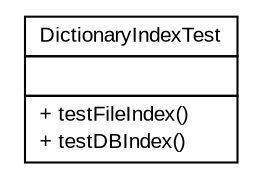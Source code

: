 #!/usr/local/bin/dot
#
# Class diagram 
# Generated by UMLGraph version 5.2 (http://www.umlgraph.org/)
#

digraph G {
	edge [fontname="arial",fontsize=10,labelfontname="arial",labelfontsize=10];
	node [fontname="arial",fontsize=10,shape=plaintext];
	nodesep=0.25;
	ranksep=0.5;
	// tud.iir.persistence.test.DictionaryIndexTest
	c6268 [label=<<table title="tud.iir.persistence.test.DictionaryIndexTest" border="0" cellborder="1" cellspacing="0" cellpadding="2" port="p" href="./DictionaryIndexTest.html">
		<tr><td><table border="0" cellspacing="0" cellpadding="1">
<tr><td align="center" balign="center"> DictionaryIndexTest </td></tr>
		</table></td></tr>
		<tr><td><table border="0" cellspacing="0" cellpadding="1">
<tr><td align="left" balign="left">  </td></tr>
		</table></td></tr>
		<tr><td><table border="0" cellspacing="0" cellpadding="1">
<tr><td align="left" balign="left"> + testFileIndex() </td></tr>
<tr><td align="left" balign="left"> + testDBIndex() </td></tr>
		</table></td></tr>
		</table>>, fontname="arial", fontcolor="black", fontsize=10.0];
}

